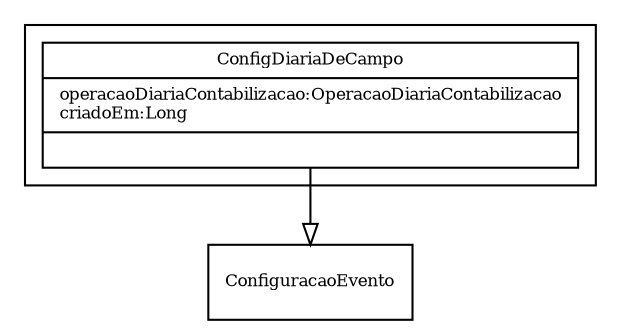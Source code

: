 digraph G{
fontname = "Times-Roman"
fontsize = 8

node [
        fontname = "Times-Roman"
        fontsize = 8
        shape = "record"
]

edge [
        fontname = "Times-Roman"
        fontsize = 8
]

subgraph clusterCONFIGURACAO_DE_DIARIA_DE_CAMPO
{
ConfigDiariaDeCampo [label = "{ConfigDiariaDeCampo|operacaoDiariaContabilizacao:OperacaoDiariaContabilizacao\lcriadoEm:Long\l|\l}"]
}
edge [ arrowhead = "empty" headlabel = "" taillabel = ""] ConfigDiariaDeCampo -> ConfiguracaoEvento
}
